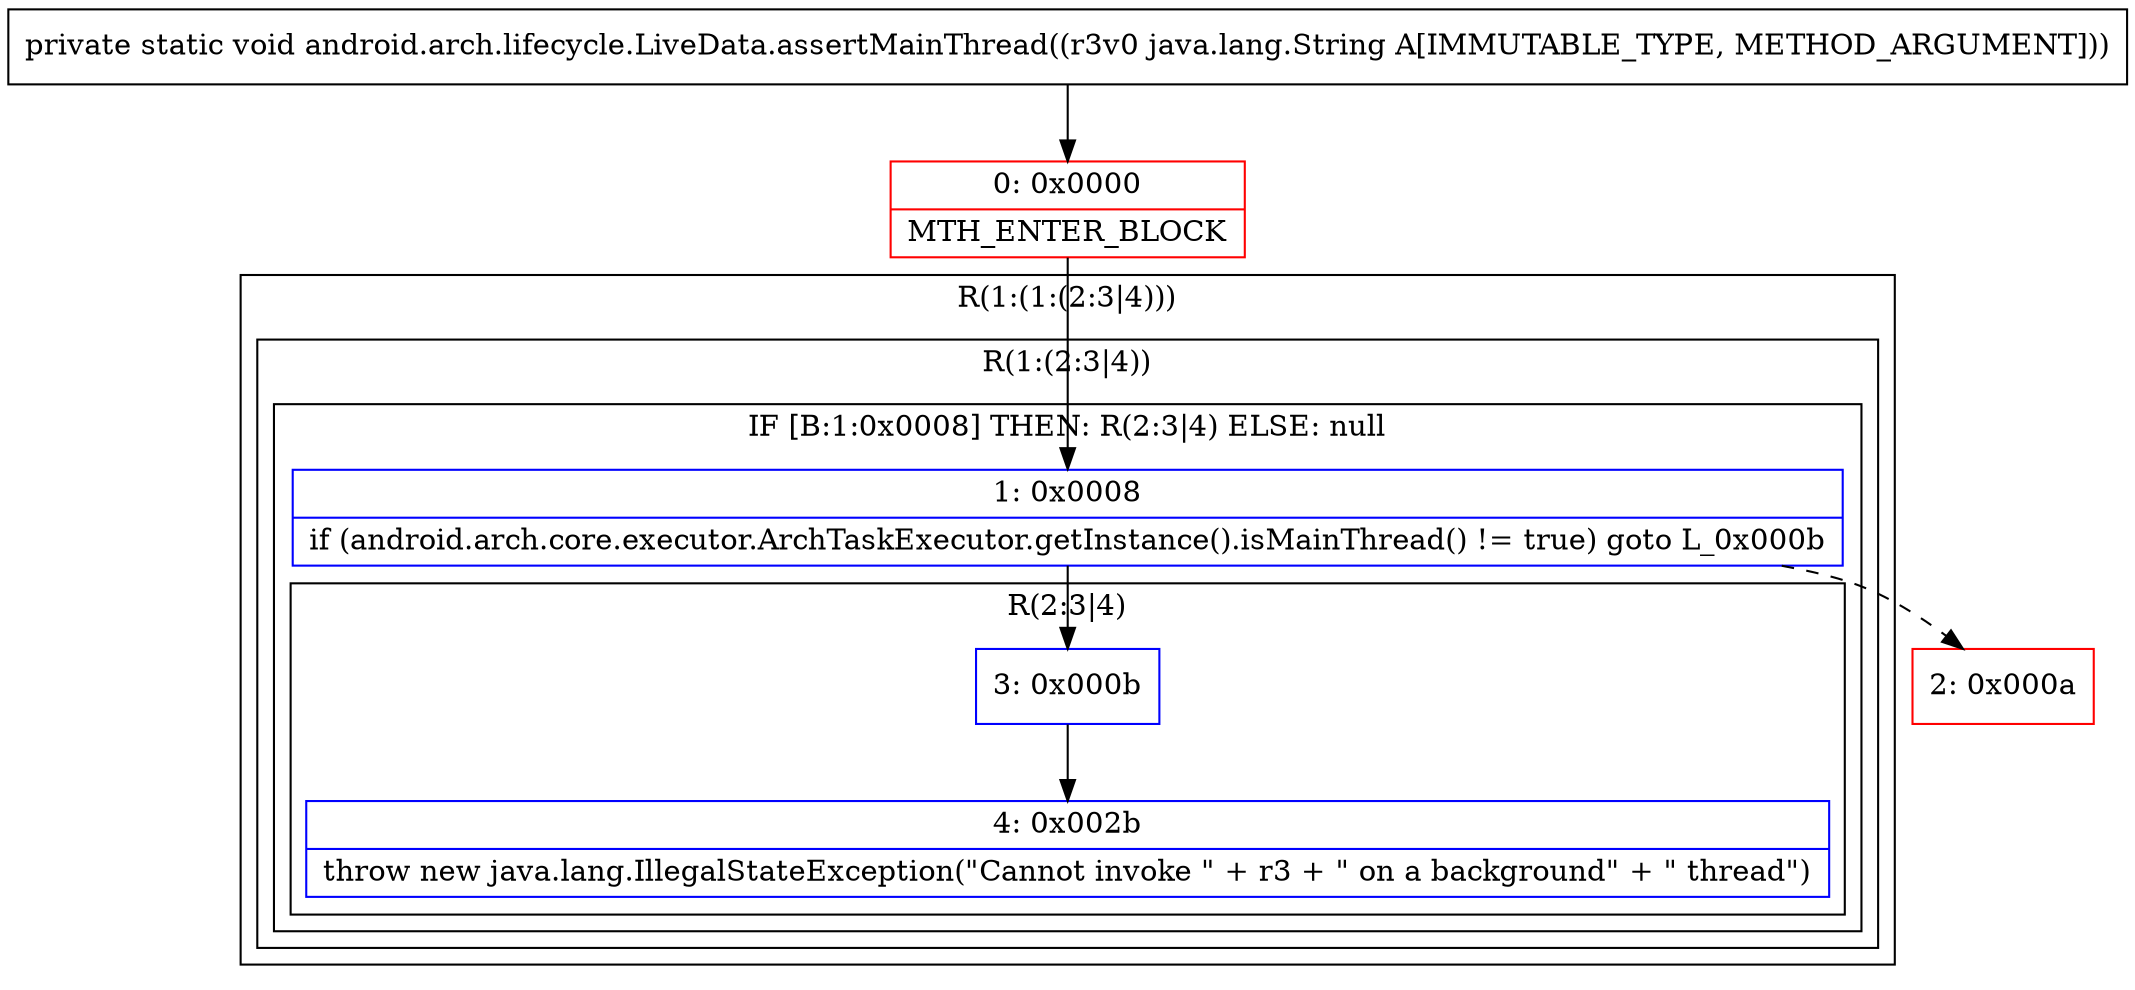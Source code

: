 digraph "CFG forandroid.arch.lifecycle.LiveData.assertMainThread(Ljava\/lang\/String;)V" {
subgraph cluster_Region_603704338 {
label = "R(1:(1:(2:3|4)))";
node [shape=record,color=blue];
subgraph cluster_Region_1956335787 {
label = "R(1:(2:3|4))";
node [shape=record,color=blue];
subgraph cluster_IfRegion_312030392 {
label = "IF [B:1:0x0008] THEN: R(2:3|4) ELSE: null";
node [shape=record,color=blue];
Node_1 [shape=record,label="{1\:\ 0x0008|if (android.arch.core.executor.ArchTaskExecutor.getInstance().isMainThread() != true) goto L_0x000b\l}"];
subgraph cluster_Region_292916978 {
label = "R(2:3|4)";
node [shape=record,color=blue];
Node_3 [shape=record,label="{3\:\ 0x000b}"];
Node_4 [shape=record,label="{4\:\ 0x002b|throw new java.lang.IllegalStateException(\"Cannot invoke \" + r3 + \" on a background\" + \" thread\")\l}"];
}
}
}
}
Node_0 [shape=record,color=red,label="{0\:\ 0x0000|MTH_ENTER_BLOCK\l}"];
Node_2 [shape=record,color=red,label="{2\:\ 0x000a}"];
MethodNode[shape=record,label="{private static void android.arch.lifecycle.LiveData.assertMainThread((r3v0 java.lang.String A[IMMUTABLE_TYPE, METHOD_ARGUMENT])) }"];
MethodNode -> Node_0;
Node_1 -> Node_2[style=dashed];
Node_1 -> Node_3;
Node_3 -> Node_4;
Node_0 -> Node_1;
}

